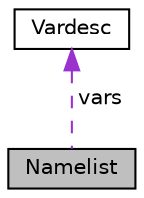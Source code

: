 digraph "Namelist"
{
  edge [fontname="Helvetica",fontsize="10",labelfontname="Helvetica",labelfontsize="10"];
  node [fontname="Helvetica",fontsize="10",shape=record];
  Node1 [label="Namelist",height=0.2,width=0.4,color="black", fillcolor="grey75", style="filled", fontcolor="black"];
  Node2 -> Node1 [dir="back",color="darkorchid3",fontsize="10",style="dashed",label=" vars" ,fontname="Helvetica"];
  Node2 [label="Vardesc",height=0.2,width=0.4,color="black", fillcolor="white", style="filled",URL="$structVardesc.html"];
}
